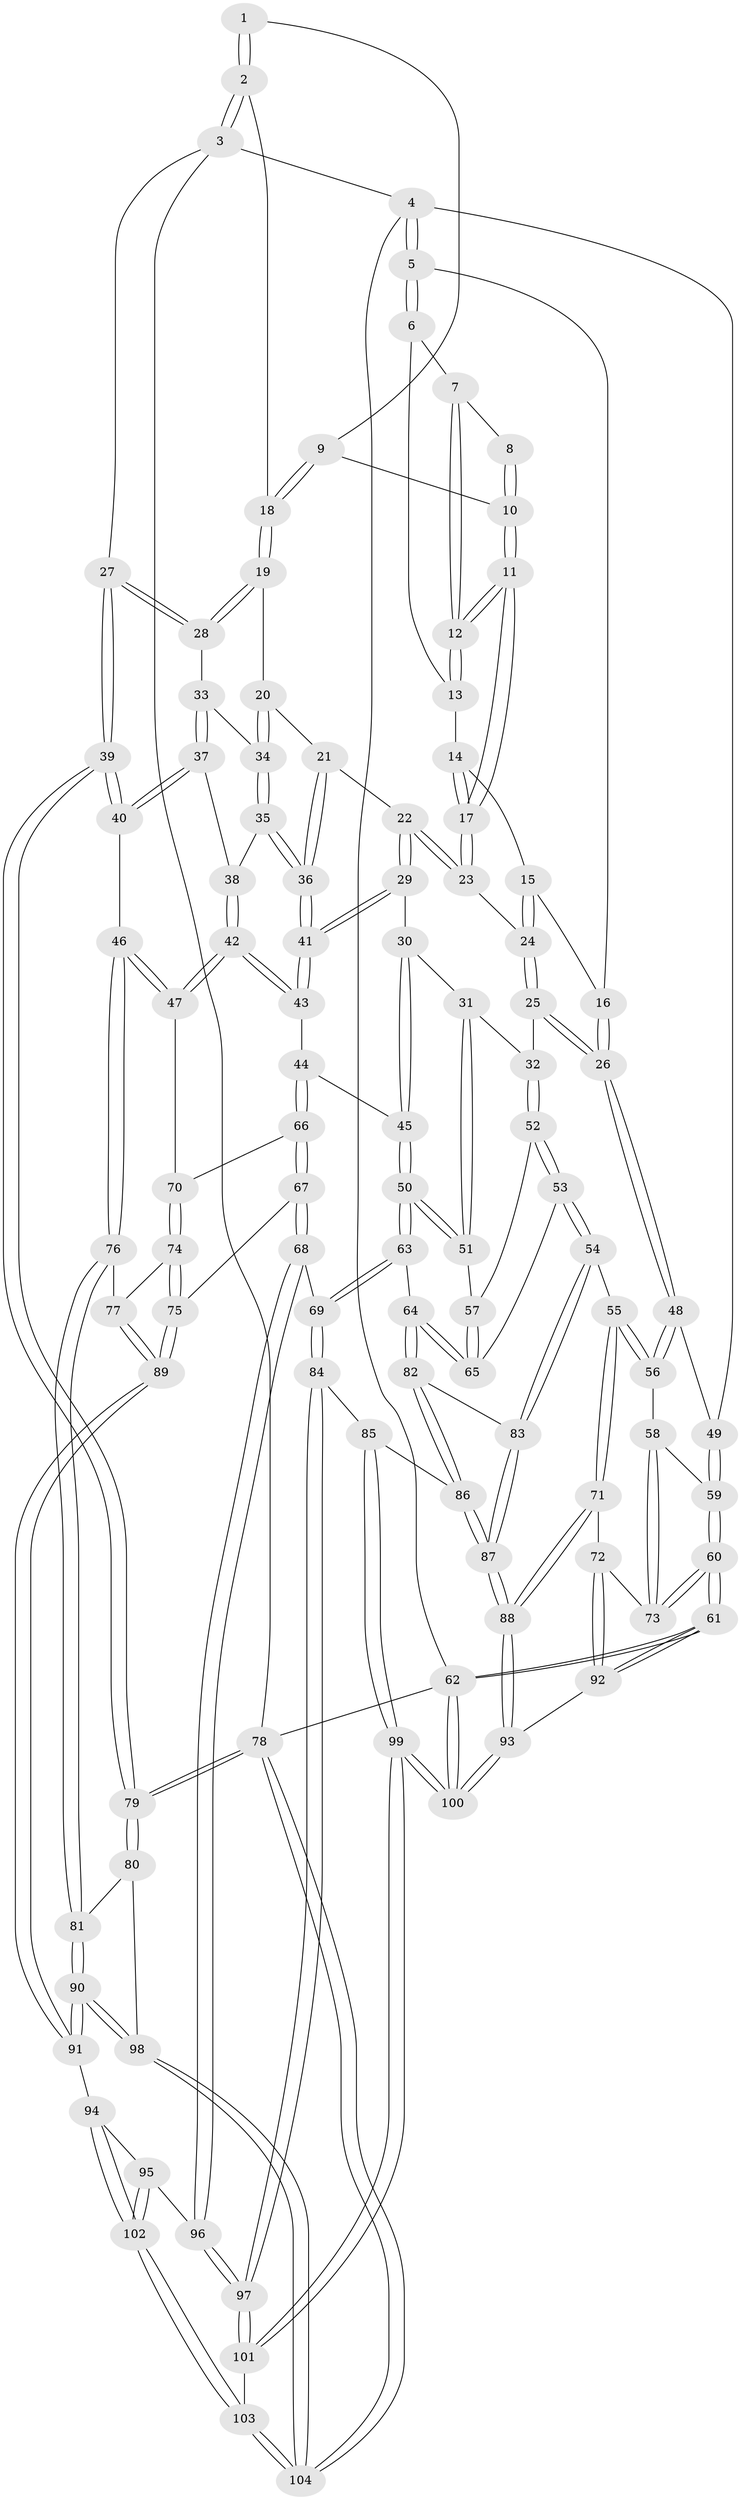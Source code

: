 // Generated by graph-tools (version 1.1) at 2025/03/03/09/25 03:03:11]
// undirected, 104 vertices, 257 edges
graph export_dot {
graph [start="1"]
  node [color=gray90,style=filled];
  1 [pos="+0.8971738049005356+0"];
  2 [pos="+1+0"];
  3 [pos="+1+0"];
  4 [pos="+0+0"];
  5 [pos="+0+0"];
  6 [pos="+0.3469659459938643+0"];
  7 [pos="+0.5164063434784303+0"];
  8 [pos="+0.758827861815033+0"];
  9 [pos="+0.7847916672517398+0.08860435569630584"];
  10 [pos="+0.6914099156778164+0.09219414756604867"];
  11 [pos="+0.620448925322492+0.12393970678882847"];
  12 [pos="+0.6197749747405795+0.12233289766772955"];
  13 [pos="+0.38271328158546647+0.0312845890011325"];
  14 [pos="+0.3845437585891867+0.047797223336664564"];
  15 [pos="+0.3805909243858731+0.07732583123122279"];
  16 [pos="+0.2923829134461524+0.15485974607909705"];
  17 [pos="+0.6032707043076228+0.17879582840580605"];
  18 [pos="+0.8525188355679516+0.16536745487434953"];
  19 [pos="+0.8607926969084783+0.20221603398548446"];
  20 [pos="+0.8071825775916694+0.25240234694707314"];
  21 [pos="+0.7387611493020716+0.26247753301520893"];
  22 [pos="+0.6261543750941205+0.2604552723129412"];
  23 [pos="+0.6000098376605177+0.21089793936672138"];
  24 [pos="+0.42460456470615976+0.21849720309905765"];
  25 [pos="+0.29849509633668486+0.3524248752921848"];
  26 [pos="+0.23774200317956695+0.34454110301133045"];
  27 [pos="+1+0.17557664723438637"];
  28 [pos="+0.99516123182034+0.2359909904947472"];
  29 [pos="+0.6072234185611262+0.33849299575218034"];
  30 [pos="+0.5602037113357338+0.38010049092533604"];
  31 [pos="+0.4557766391913426+0.4161932626429874"];
  32 [pos="+0.33477199524743295+0.3808089484372703"];
  33 [pos="+0.9365601720265041+0.3585966590348537"];
  34 [pos="+0.8294094636436896+0.3230480429104657"];
  35 [pos="+0.8275893886923159+0.3624318008509574"];
  36 [pos="+0.7660934545634058+0.40899100649267056"];
  37 [pos="+0.9350043031037351+0.4251489349084352"];
  38 [pos="+0.8553356041065454+0.3981722393859117"];
  39 [pos="+1+0.5424066858294092"];
  40 [pos="+0.9866744871911184+0.520177141377267"];
  41 [pos="+0.7288467622480087+0.4656547961475442"];
  42 [pos="+0.7817193239264052+0.5095858949115212"];
  43 [pos="+0.7319844906180403+0.4757667886099359"];
  44 [pos="+0.6504521418608732+0.537477825014344"];
  45 [pos="+0.5968347925737074+0.530124825443987"];
  46 [pos="+0.8973359632988163+0.5625656069596291"];
  47 [pos="+0.8190304384038946+0.5506458137567488"];
  48 [pos="+0.21410443865326656+0.34741521521323493"];
  49 [pos="+0+0"];
  50 [pos="+0.5140019032395254+0.5876695711637334"];
  51 [pos="+0.4811345160362889+0.5279266584731701"];
  52 [pos="+0.35319811431820064+0.5482534328662578"];
  53 [pos="+0.3404018133330683+0.6216502542805183"];
  54 [pos="+0.2699745232730757+0.6496716833258743"];
  55 [pos="+0.24495539943058314+0.6490247526728734"];
  56 [pos="+0.15560505714657044+0.46184281357324963"];
  57 [pos="+0.43203259008028166+0.5390860911905746"];
  58 [pos="+0.0870969927216379+0.497374249275152"];
  59 [pos="+0+0.5113146779419625"];
  60 [pos="+0+0.7558176164844884"];
  61 [pos="+0+1"];
  62 [pos="+0+1"];
  63 [pos="+0.5044588800881307+0.6457317098304347"];
  64 [pos="+0.43332101244792565+0.6546074613595192"];
  65 [pos="+0.3680521301463549+0.6307520589714675"];
  66 [pos="+0.6591134201210265+0.5853834224756509"];
  67 [pos="+0.6505727530013676+0.7134570575005686"];
  68 [pos="+0.6476325133498833+0.7148032657876054"];
  69 [pos="+0.5104618953917404+0.6522962543406097"];
  70 [pos="+0.7862543779480426+0.5924652947338972"];
  71 [pos="+0.22213115090130964+0.6731911840947568"];
  72 [pos="+0.1149588620533915+0.7199553405094071"];
  73 [pos="+0.06921725295299315+0.7043655315926921"];
  74 [pos="+0.763270403576597+0.632500682368814"];
  75 [pos="+0.7054013329146479+0.7107151501297168"];
  76 [pos="+0.891662978326187+0.703269391722296"];
  77 [pos="+0.8712379505009065+0.7136601216595138"];
  78 [pos="+1+1"];
  79 [pos="+1+0.7568378552838031"];
  80 [pos="+1+0.7690218282952558"];
  81 [pos="+0.9579537331988096+0.7544745809297321"];
  82 [pos="+0.3945468993208881+0.7535427240365473"];
  83 [pos="+0.32824174525435384+0.74640962753411"];
  84 [pos="+0.47598177753993015+0.8113875216910538"];
  85 [pos="+0.4701901442014095+0.8131215270210854"];
  86 [pos="+0.4137379072766567+0.8012748415967775"];
  87 [pos="+0.2837156867850201+0.9051239939904687"];
  88 [pos="+0.27475323433904747+0.9172302030599861"];
  89 [pos="+0.7898286905637961+0.7673276371217843"];
  90 [pos="+0.8544337376058354+0.8421547670009313"];
  91 [pos="+0.8005011630465344+0.8120278576315617"];
  92 [pos="+0.1413538250662392+0.8423066243675216"];
  93 [pos="+0.26828772476640556+0.9347256982090485"];
  94 [pos="+0.7890700234703686+0.8275563035146972"];
  95 [pos="+0.6971807830253307+0.8414606276997929"];
  96 [pos="+0.6238103377350892+0.7959207492108036"];
  97 [pos="+0.5840024260341525+0.8576370329931474"];
  98 [pos="+0.8994023139847134+0.908441863229991"];
  99 [pos="+0.34930001387041776+1"];
  100 [pos="+0.31445435577812186+1"];
  101 [pos="+0.6054243876106371+1"];
  102 [pos="+0.736949164133986+0.9512849768578471"];
  103 [pos="+0.6913911062174213+1"];
  104 [pos="+0.9629272104378972+1"];
  1 -- 2;
  1 -- 2;
  1 -- 9;
  2 -- 3;
  2 -- 3;
  2 -- 18;
  3 -- 4;
  3 -- 27;
  3 -- 78;
  4 -- 5;
  4 -- 5;
  4 -- 49;
  4 -- 62;
  5 -- 6;
  5 -- 6;
  5 -- 16;
  6 -- 7;
  6 -- 13;
  7 -- 8;
  7 -- 12;
  7 -- 12;
  8 -- 10;
  8 -- 10;
  9 -- 10;
  9 -- 18;
  9 -- 18;
  10 -- 11;
  10 -- 11;
  11 -- 12;
  11 -- 12;
  11 -- 17;
  11 -- 17;
  12 -- 13;
  12 -- 13;
  13 -- 14;
  14 -- 15;
  14 -- 17;
  14 -- 17;
  15 -- 16;
  15 -- 24;
  15 -- 24;
  16 -- 26;
  16 -- 26;
  17 -- 23;
  17 -- 23;
  18 -- 19;
  18 -- 19;
  19 -- 20;
  19 -- 28;
  19 -- 28;
  20 -- 21;
  20 -- 34;
  20 -- 34;
  21 -- 22;
  21 -- 36;
  21 -- 36;
  22 -- 23;
  22 -- 23;
  22 -- 29;
  22 -- 29;
  23 -- 24;
  24 -- 25;
  24 -- 25;
  25 -- 26;
  25 -- 26;
  25 -- 32;
  26 -- 48;
  26 -- 48;
  27 -- 28;
  27 -- 28;
  27 -- 39;
  27 -- 39;
  28 -- 33;
  29 -- 30;
  29 -- 41;
  29 -- 41;
  30 -- 31;
  30 -- 45;
  30 -- 45;
  31 -- 32;
  31 -- 51;
  31 -- 51;
  32 -- 52;
  32 -- 52;
  33 -- 34;
  33 -- 37;
  33 -- 37;
  34 -- 35;
  34 -- 35;
  35 -- 36;
  35 -- 36;
  35 -- 38;
  36 -- 41;
  36 -- 41;
  37 -- 38;
  37 -- 40;
  37 -- 40;
  38 -- 42;
  38 -- 42;
  39 -- 40;
  39 -- 40;
  39 -- 79;
  39 -- 79;
  40 -- 46;
  41 -- 43;
  41 -- 43;
  42 -- 43;
  42 -- 43;
  42 -- 47;
  42 -- 47;
  43 -- 44;
  44 -- 45;
  44 -- 66;
  44 -- 66;
  45 -- 50;
  45 -- 50;
  46 -- 47;
  46 -- 47;
  46 -- 76;
  46 -- 76;
  47 -- 70;
  48 -- 49;
  48 -- 56;
  48 -- 56;
  49 -- 59;
  49 -- 59;
  50 -- 51;
  50 -- 51;
  50 -- 63;
  50 -- 63;
  51 -- 57;
  52 -- 53;
  52 -- 53;
  52 -- 57;
  53 -- 54;
  53 -- 54;
  53 -- 65;
  54 -- 55;
  54 -- 83;
  54 -- 83;
  55 -- 56;
  55 -- 56;
  55 -- 71;
  55 -- 71;
  56 -- 58;
  57 -- 65;
  57 -- 65;
  58 -- 59;
  58 -- 73;
  58 -- 73;
  59 -- 60;
  59 -- 60;
  60 -- 61;
  60 -- 61;
  60 -- 73;
  60 -- 73;
  61 -- 62;
  61 -- 62;
  61 -- 92;
  61 -- 92;
  62 -- 100;
  62 -- 100;
  62 -- 78;
  63 -- 64;
  63 -- 69;
  63 -- 69;
  64 -- 65;
  64 -- 65;
  64 -- 82;
  64 -- 82;
  66 -- 67;
  66 -- 67;
  66 -- 70;
  67 -- 68;
  67 -- 68;
  67 -- 75;
  68 -- 69;
  68 -- 96;
  68 -- 96;
  69 -- 84;
  69 -- 84;
  70 -- 74;
  70 -- 74;
  71 -- 72;
  71 -- 88;
  71 -- 88;
  72 -- 73;
  72 -- 92;
  72 -- 92;
  74 -- 75;
  74 -- 75;
  74 -- 77;
  75 -- 89;
  75 -- 89;
  76 -- 77;
  76 -- 81;
  76 -- 81;
  77 -- 89;
  77 -- 89;
  78 -- 79;
  78 -- 79;
  78 -- 104;
  78 -- 104;
  79 -- 80;
  79 -- 80;
  80 -- 81;
  80 -- 98;
  81 -- 90;
  81 -- 90;
  82 -- 83;
  82 -- 86;
  82 -- 86;
  83 -- 87;
  83 -- 87;
  84 -- 85;
  84 -- 97;
  84 -- 97;
  85 -- 86;
  85 -- 99;
  85 -- 99;
  86 -- 87;
  86 -- 87;
  87 -- 88;
  87 -- 88;
  88 -- 93;
  88 -- 93;
  89 -- 91;
  89 -- 91;
  90 -- 91;
  90 -- 91;
  90 -- 98;
  90 -- 98;
  91 -- 94;
  92 -- 93;
  93 -- 100;
  93 -- 100;
  94 -- 95;
  94 -- 102;
  94 -- 102;
  95 -- 96;
  95 -- 102;
  95 -- 102;
  96 -- 97;
  96 -- 97;
  97 -- 101;
  97 -- 101;
  98 -- 104;
  98 -- 104;
  99 -- 100;
  99 -- 100;
  99 -- 101;
  99 -- 101;
  101 -- 103;
  102 -- 103;
  102 -- 103;
  103 -- 104;
  103 -- 104;
}
